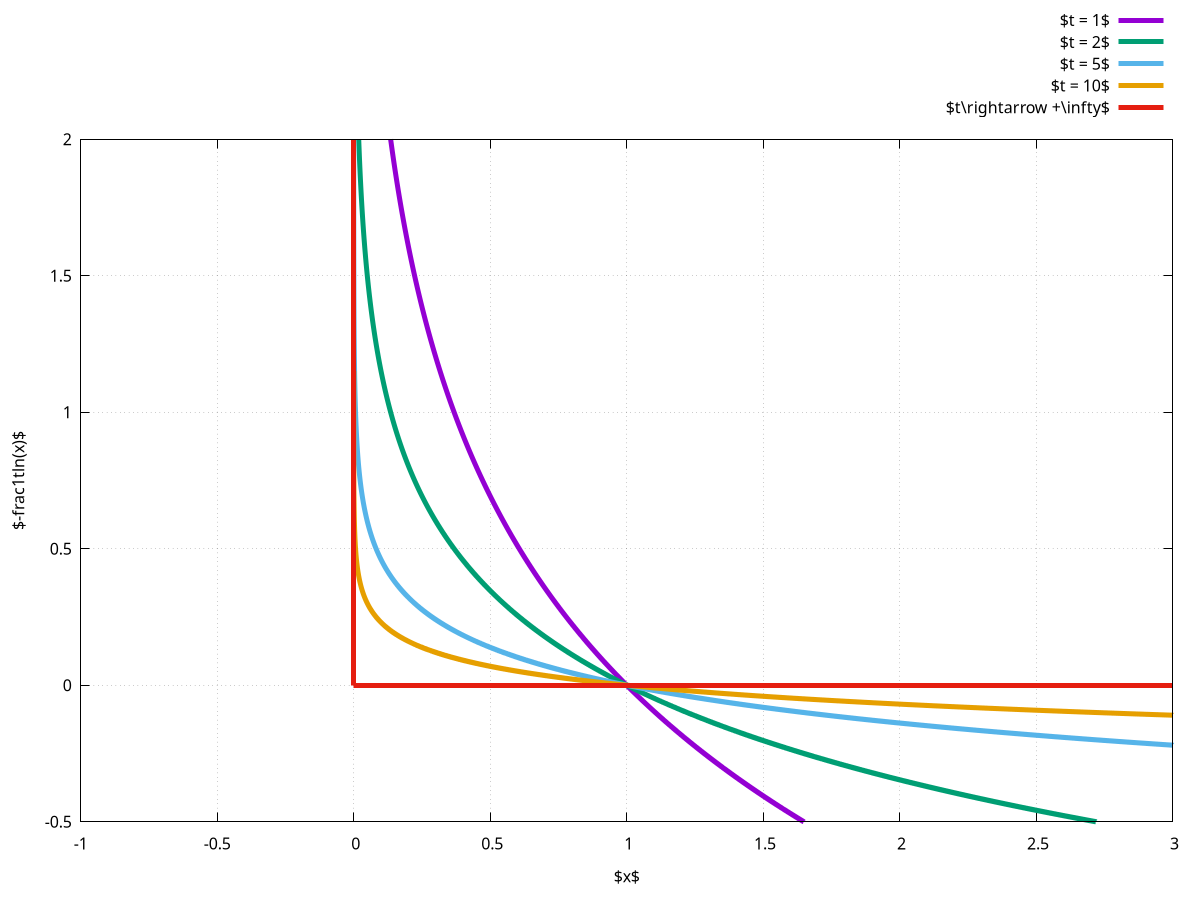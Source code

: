 set terminal epslatex size 6,4.5
set output "graphs/SDP_barrier.tex"

set size ratio -1
set grid
set key tmargin right
set title ""
set xlabel "$x$"
set ylabel "$-\\frac{1}{t}\\ln(x)$"
set samples 100000

$tinfty << EOD
5 0
0 0
0 5
EOD

plot[-1:3][-0.5:2] -log(x) title "$t = 1$" linecolor 1 lw 5,\
                 -log(x)/2 title "$t = 2$" linecolor 2 lw 5,\
                 -log(x)/5 title "$t = 5$" linecolor 3 lw 5,\
                 -log(x)/10 title "$t = 10$" linecolor 4 lw 5,\
                 "$tinfty" title "$t\\rightarrow +\\infty$" with lines linecolor 7 lw 5
